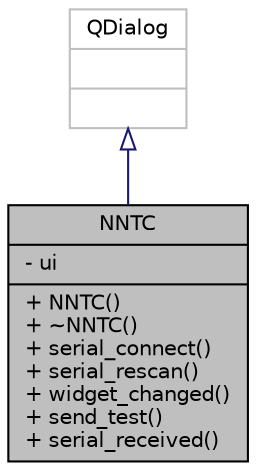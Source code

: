 digraph "NNTC"
{
  edge [fontname="Helvetica",fontsize="10",labelfontname="Helvetica",labelfontsize="10"];
  node [fontname="Helvetica",fontsize="10",shape=record];
  Node0 [label="{NNTC\n|- ui\l|+ NNTC()\l+ ~NNTC()\l+ serial_connect()\l+ serial_rescan()\l+ widget_changed()\l+ send_test()\l+ serial_received()\l}",height=0.2,width=0.4,color="black", fillcolor="grey75", style="filled", fontcolor="black"];
  Node1 -> Node0 [dir="back",color="midnightblue",fontsize="10",style="solid",arrowtail="onormal",fontname="Helvetica"];
  Node1 [label="{QDialog\n||}",height=0.2,width=0.4,color="grey75", fillcolor="white", style="filled"];
}
